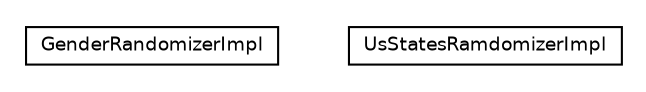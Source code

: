 #!/usr/local/bin/dot
#
# Class diagram 
# Generated by UMLGraph version R5_6 (http://www.umlgraph.org/)
#

digraph G {
	edge [fontname="Helvetica",fontsize=10,labelfontname="Helvetica",labelfontsize=10];
	node [fontname="Helvetica",fontsize=10,shape=plaintext];
	nodesep=0.25;
	ranksep=0.5;
	// net.ljcomputing.randy.randomizer.impl.GenderRandomizerImpl
	c126 [label=<<table title="net.ljcomputing.randy.randomizer.impl.GenderRandomizerImpl" border="0" cellborder="1" cellspacing="0" cellpadding="2" port="p" href="./GenderRandomizerImpl.html">
		<tr><td><table border="0" cellspacing="0" cellpadding="1">
<tr><td align="center" balign="center"> GenderRandomizerImpl </td></tr>
		</table></td></tr>
		</table>>, URL="./GenderRandomizerImpl.html", fontname="Helvetica", fontcolor="black", fontsize=9.0];
	// net.ljcomputing.randy.randomizer.impl.UsStatesRamdomizerImpl
	c127 [label=<<table title="net.ljcomputing.randy.randomizer.impl.UsStatesRamdomizerImpl" border="0" cellborder="1" cellspacing="0" cellpadding="2" port="p" href="./UsStatesRamdomizerImpl.html">
		<tr><td><table border="0" cellspacing="0" cellpadding="1">
<tr><td align="center" balign="center"> UsStatesRamdomizerImpl </td></tr>
		</table></td></tr>
		</table>>, URL="./UsStatesRamdomizerImpl.html", fontname="Helvetica", fontcolor="black", fontsize=9.0];
}

